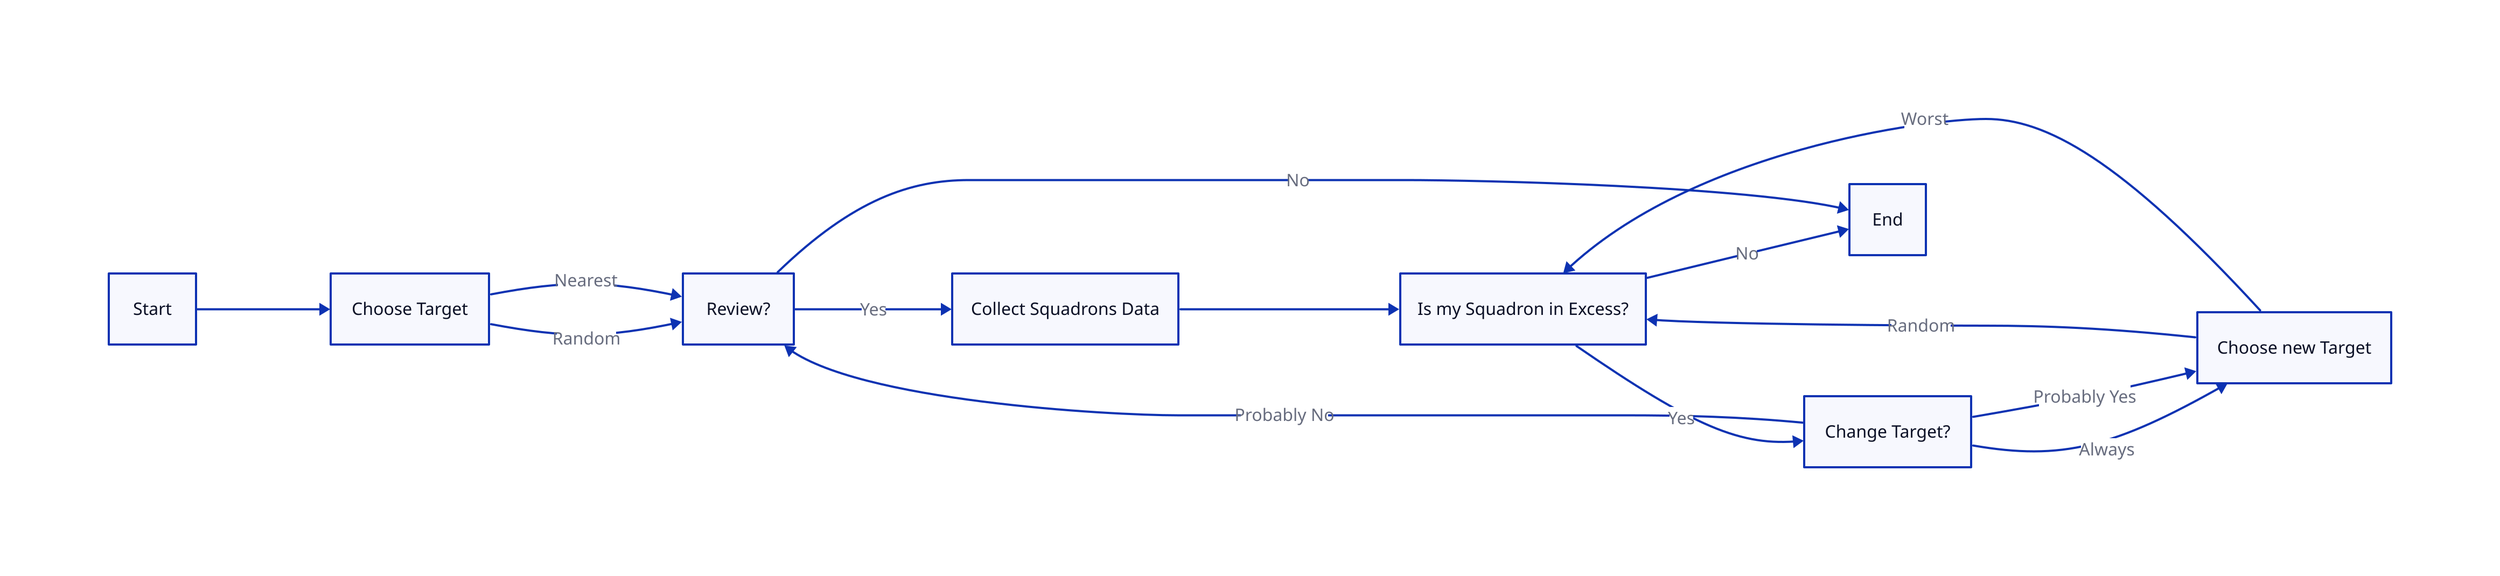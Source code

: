 direction: right

P_0: Start
P_1: Choose Target
P_2: Review?
P_3: Collect Squadrons Data
P_4: Is my Squadron in Excess?
P_5: Change Target?
P_6: Choose new Target
P_N: End

P_0 -> P_1
P_1 -> P_2: Random
P_1 -> P_2: Nearest

P_2 -> P_3: Yes
P_3 -> P_4

P_4 -> P_5: Yes

P_5 -> P_6: Always
P_5 -> P_6: Probably Yes
P_5 -> P_2: Probably No

P_6 -> P_4: Random
P_6 -> P_4: Worst

P_4 -> P_N: No
P_2 -> P_N: No
